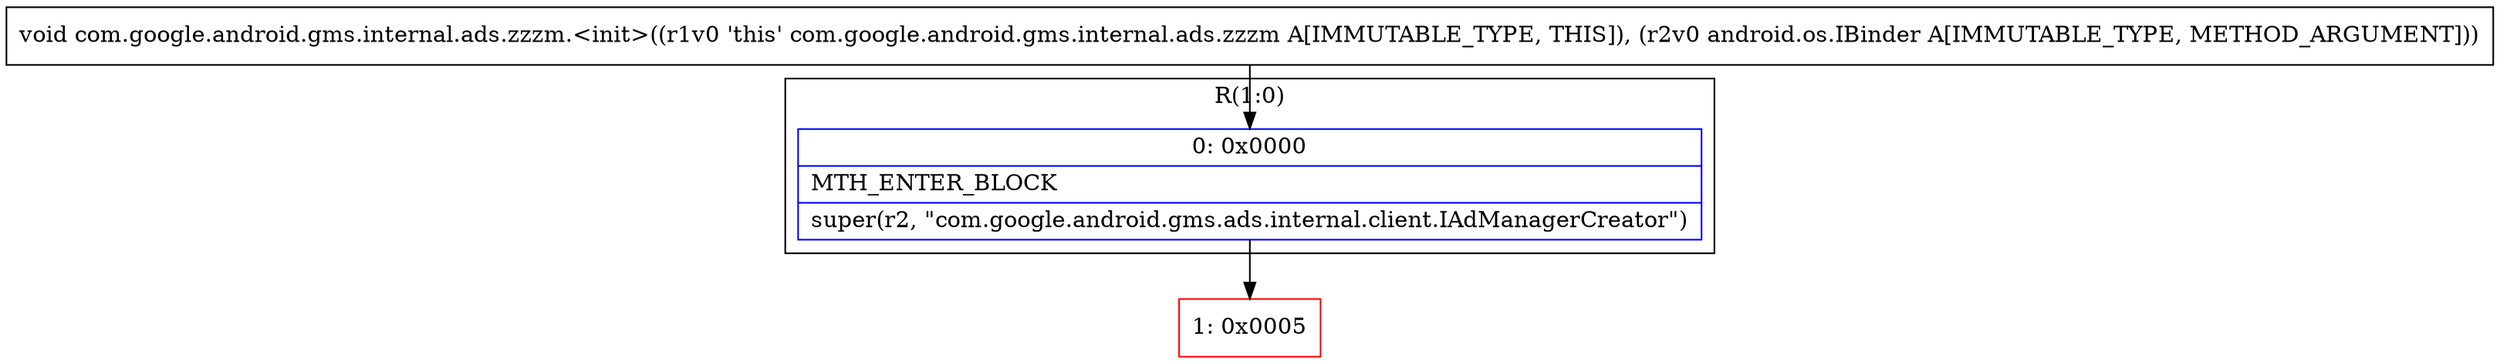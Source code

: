 digraph "CFG forcom.google.android.gms.internal.ads.zzzm.\<init\>(Landroid\/os\/IBinder;)V" {
subgraph cluster_Region_905969052 {
label = "R(1:0)";
node [shape=record,color=blue];
Node_0 [shape=record,label="{0\:\ 0x0000|MTH_ENTER_BLOCK\l|super(r2, \"com.google.android.gms.ads.internal.client.IAdManagerCreator\")\l}"];
}
Node_1 [shape=record,color=red,label="{1\:\ 0x0005}"];
MethodNode[shape=record,label="{void com.google.android.gms.internal.ads.zzzm.\<init\>((r1v0 'this' com.google.android.gms.internal.ads.zzzm A[IMMUTABLE_TYPE, THIS]), (r2v0 android.os.IBinder A[IMMUTABLE_TYPE, METHOD_ARGUMENT])) }"];
MethodNode -> Node_0;
Node_0 -> Node_1;
}

